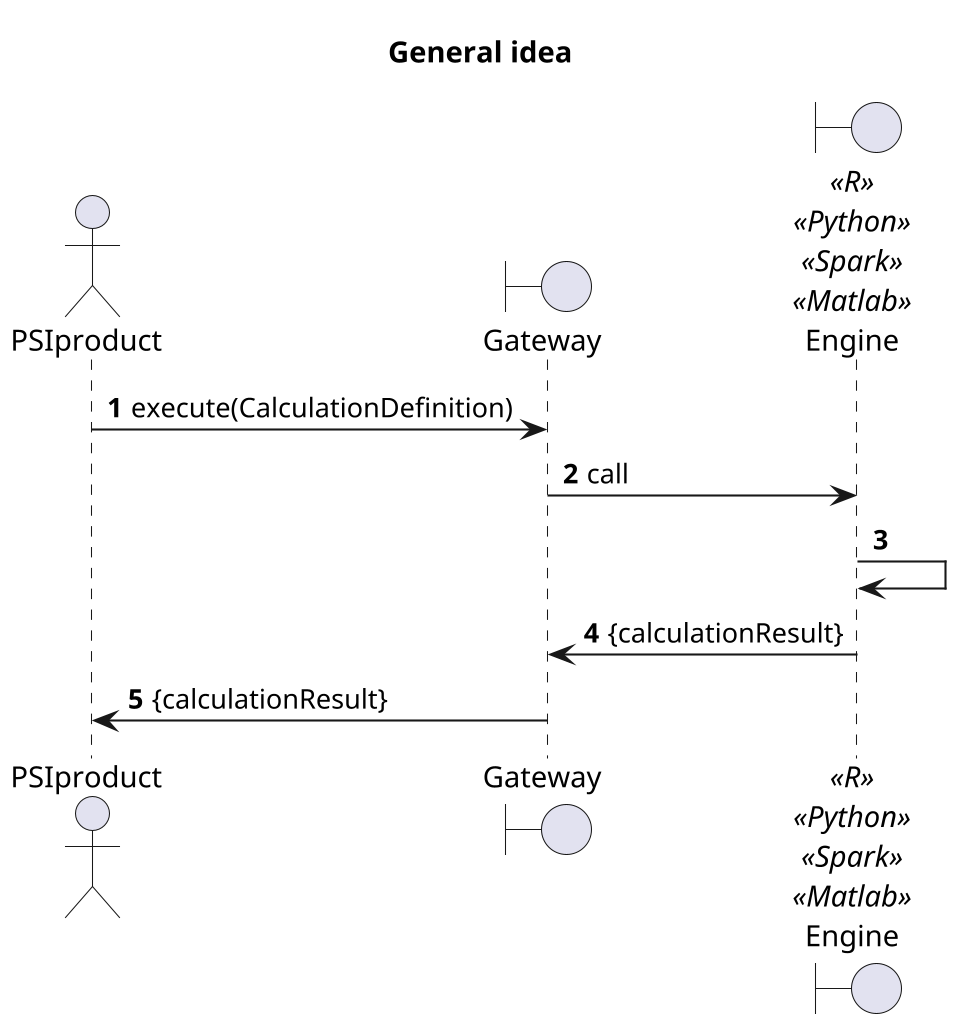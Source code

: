 @startuml
skinparam dpi 200

title General idea

actor PSIproduct
boundary Gateway
boundary Engine as Engine <<R>> <<Python>> <<Spark>> <<Matlab>>

autonumber
PSIproduct -> Gateway: execute(CalculationDefinition)
Gateway -> Engine: call
Engine -> Engine
Engine -> Gateway: {calculationResult}
Gateway -> PSIproduct: {calculationResult}

@enduml
